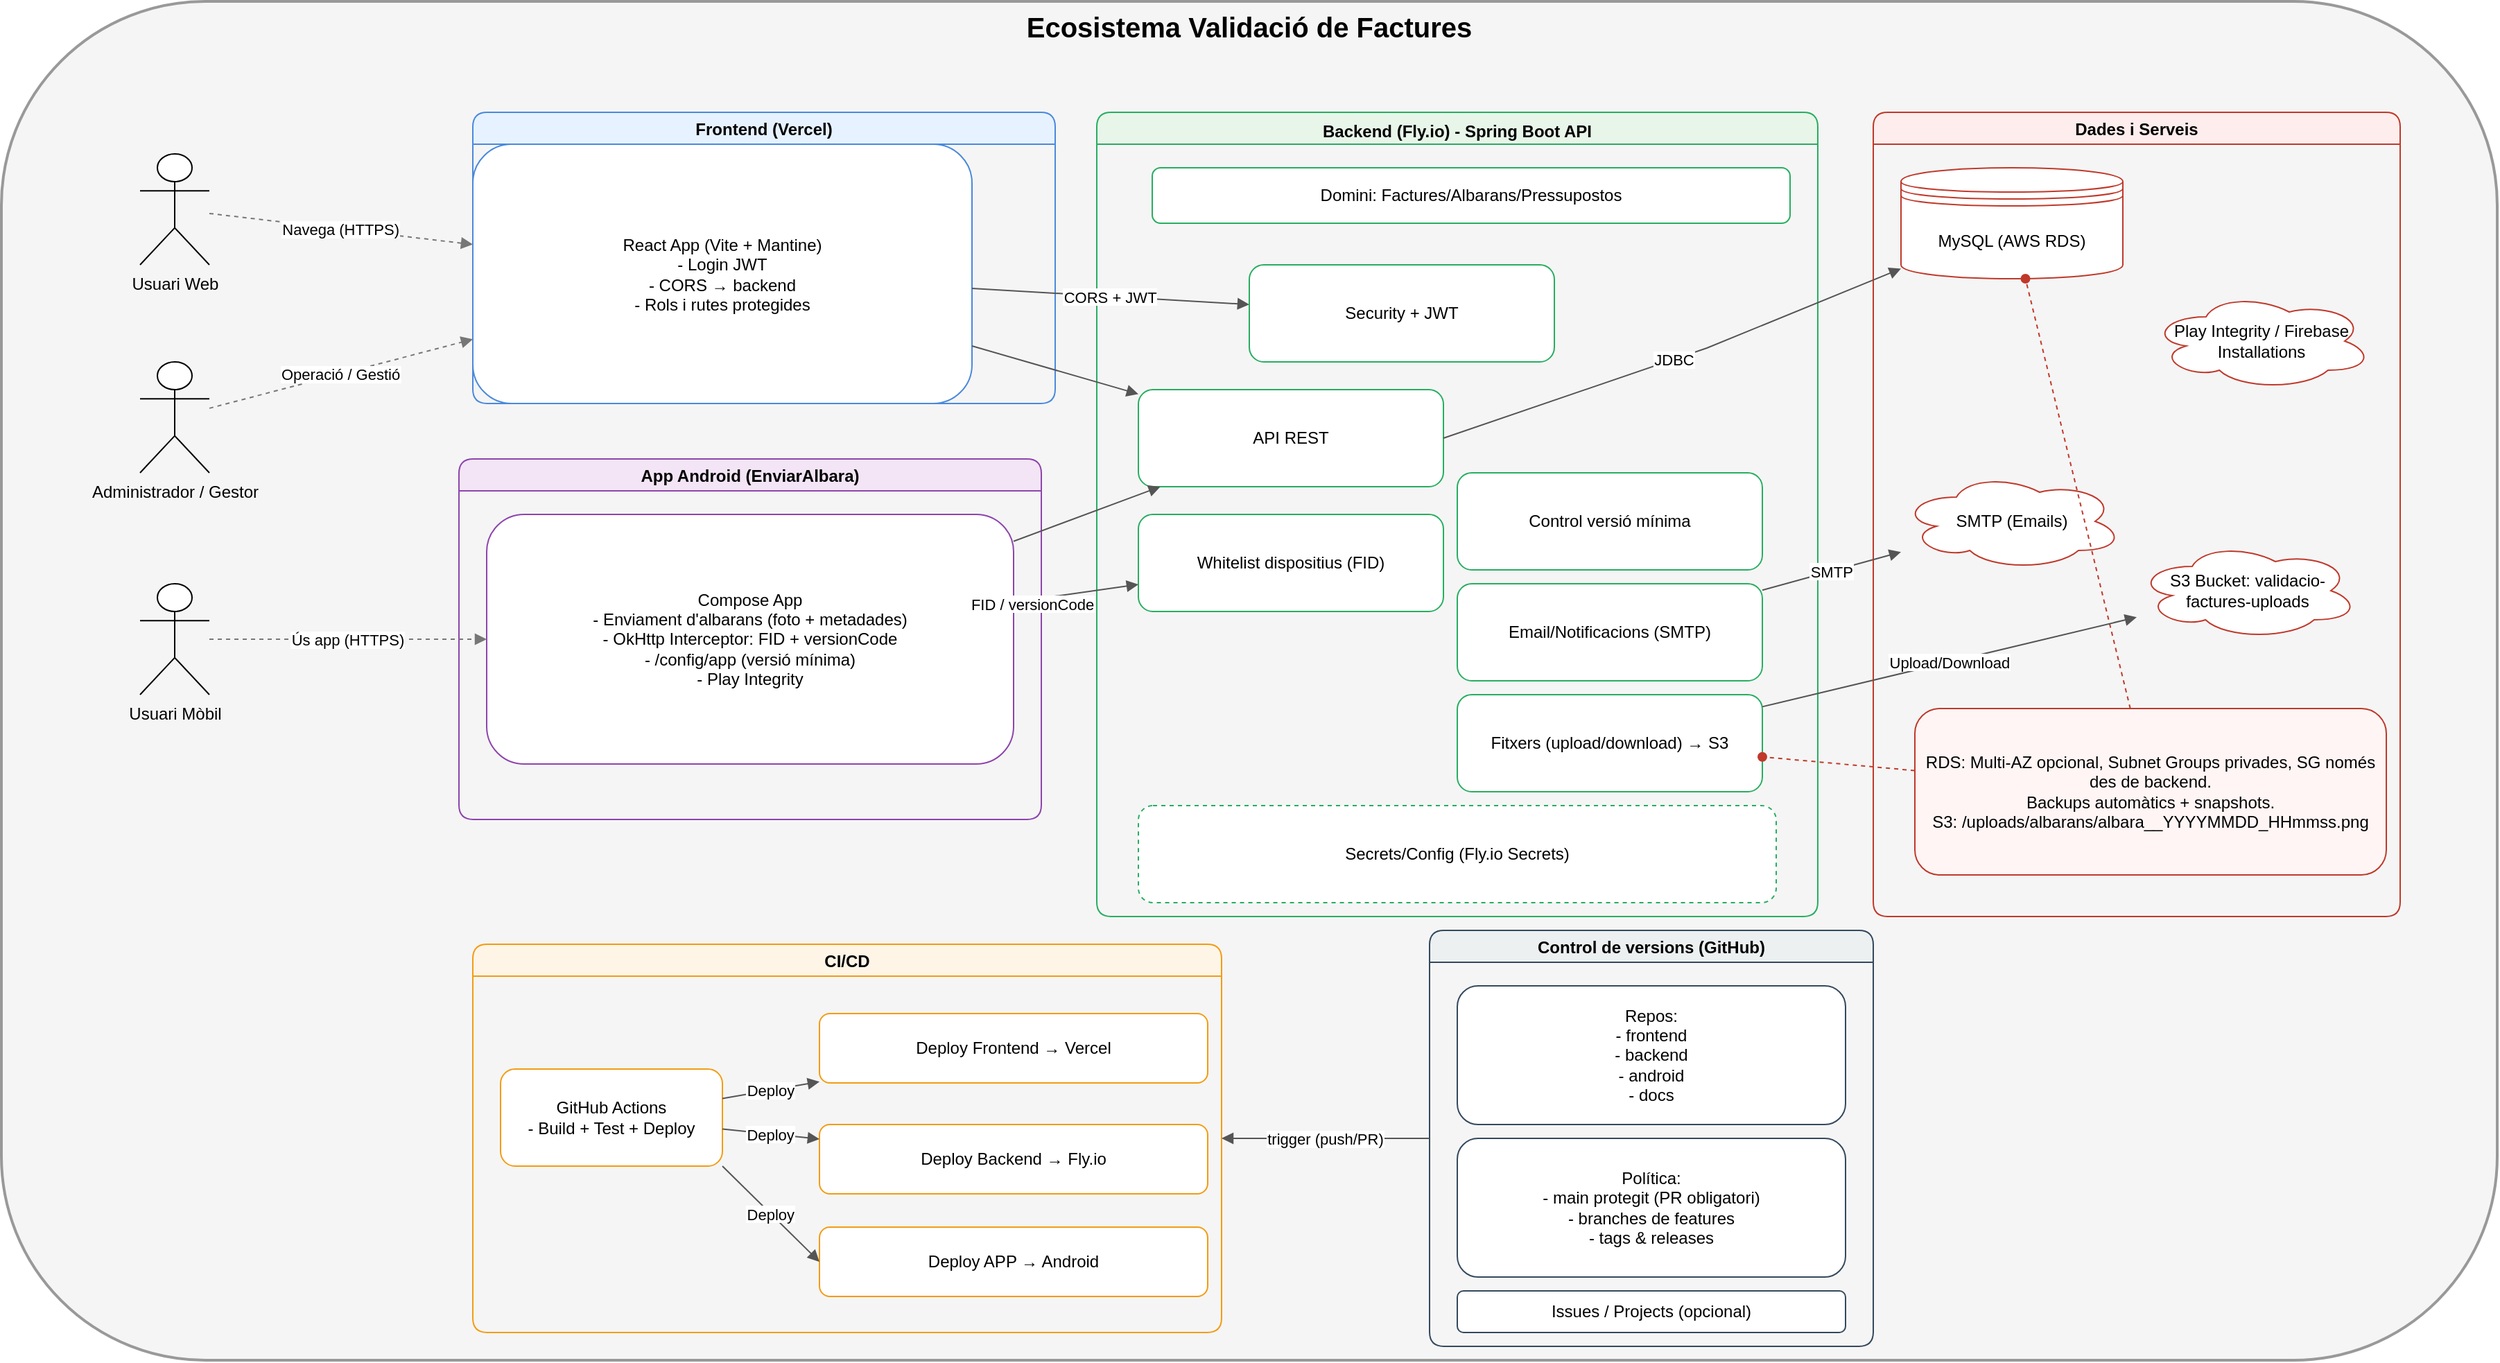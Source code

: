 <mxfile>
    <diagram id="arch1" name="Arquitectura Validació de Factures">
        <mxGraphModel dx="2520" dy="1416" grid="1" gridSize="10" guides="1" tooltips="1" connect="1" arrows="1" fold="1" page="1" pageScale="1" pageWidth="1920" pageHeight="1080" math="0" shadow="0">
            <root>
                <mxCell id="0"/>
                <mxCell id="1" parent="0"/>
                <mxCell id="ecos" value="Ecosistema Validació de Factures" style="rounded=1;whiteSpace=wrap;html=1;strokeWidth=2;fontStyle=1;fillColor=#f5f5f5;strokeColor=#999;verticalAlign=top;fontSize=20;" parent="1" vertex="1">
                    <mxGeometry x="40" y="40" width="1800" height="980" as="geometry"/>
                </mxCell>
                <mxCell id="feBox" value="Frontend (Vercel)" style="swimlane;fontStyle=1;childLayout=stackLayout;horizontal=1;rounded=1;strokeColor=#4A89DC;fillColor=#E6F2FF;" parent="ecos" vertex="1">
                    <mxGeometry x="340" y="80" width="420" height="210" as="geometry"/>
                </mxCell>
                <mxCell id="reactApp" value="React App (Vite + Mantine)&#xa;- Login JWT&#xa;- CORS → backend&#xa;- Rols i rutes protegides" style="rounded=1;whiteSpace=wrap;html=1;strokeColor=#4A89DC;fillColor=#FFFFFF;" parent="feBox" vertex="1">
                    <mxGeometry y="23" width="360" height="187" as="geometry"/>
                </mxCell>
                <mxCell id="appBox" value="App Android (EnviarAlbara)" style="swimlane;fontStyle=1;rounded=1;strokeColor=#8E44AD;fillColor=#F3E5F5;" parent="ecos" vertex="1">
                    <mxGeometry x="330" y="330" width="420" height="260" as="geometry"/>
                </mxCell>
                <mxCell id="composeApp" value="Compose App&#xa;- Enviament d&#39;albarans (foto + metadades)&#xa;- OkHttp Interceptor: FID + versionCode&#xa;- /config/app (versió mínima)&#xa;- Play Integrity" style="rounded=1;whiteSpace=wrap;html=1;strokeColor=#8E44AD;fillColor=#FFFFFF;" parent="appBox" vertex="1">
                    <mxGeometry x="20" y="40" width="380" height="180" as="geometry"/>
                </mxCell>
                <mxCell id="beBox" value="Backend (Fly.io) - Spring Boot API" style="swimlane;fontStyle=1;rounded=1;strokeColor=#27AE60;fillColor=#E8F5E9;verticalAlign=top;" parent="ecos" vertex="1">
                    <mxGeometry x="790" y="80" width="520" height="580" as="geometry"/>
                </mxCell>
                <mxCell id="api" value="API REST" style="rounded=1;whiteSpace=wrap;html=1;strokeColor=#27AE60;fillColor=#FFFFFF;" parent="beBox" vertex="1">
                    <mxGeometry x="30" y="200" width="220" height="70" as="geometry"/>
                </mxCell>
                <mxCell id="minver" value="Control versió mínima" style="rounded=1;whiteSpace=wrap;html=1;strokeColor=#27AE60;fillColor=#FFFFFF;" parent="beBox" vertex="1">
                    <mxGeometry x="260" y="260" width="220" height="70" as="geometry"/>
                </mxCell>
                <mxCell id="fid" value="Whitelist dispositius (FID)" style="rounded=1;whiteSpace=wrap;html=1;strokeColor=#27AE60;fillColor=#FFFFFF;" parent="beBox" vertex="1">
                    <mxGeometry x="30" y="290" width="220" height="70" as="geometry"/>
                </mxCell>
                <mxCell id="docs" value="Domini: Factures/Albarans/Pressupostos" style="rounded=1;whiteSpace=wrap;html=1;strokeColor=#27AE60;fillColor=#FFFFFF;" parent="beBox" vertex="1">
                    <mxGeometry x="40" y="40" width="460" height="40" as="geometry"/>
                </mxCell>
                <mxCell id="files" value="Fitxers (upload/download) → S3" style="rounded=1;whiteSpace=wrap;html=1;strokeColor=#27AE60;fillColor=#FFFFFF;" parent="beBox" vertex="1">
                    <mxGeometry x="260" y="420" width="220" height="70" as="geometry"/>
                </mxCell>
                <mxCell id="mail" value="Email/Notificacions (SMTP)" style="rounded=1;whiteSpace=wrap;html=1;strokeColor=#27AE60;fillColor=#FFFFFF;" parent="beBox" vertex="1">
                    <mxGeometry x="260" y="340" width="220" height="70" as="geometry"/>
                </mxCell>
                <mxCell id="secrets" value="Secrets/Config (Fly.io Secrets)" style="rounded=1;whiteSpace=wrap;html=1;strokeColor=#27AE60;fillColor=#FFFFFF;dashed=1;" parent="beBox" vertex="1">
                    <mxGeometry x="30" y="500" width="460" height="70" as="geometry"/>
                </mxCell>
                <mxCell id="security" value="Security + JWT" style="rounded=1;whiteSpace=wrap;html=1;strokeColor=#27AE60;fillColor=#FFFFFF;" parent="beBox" vertex="1">
                    <mxGeometry x="110" y="110" width="220" height="70" as="geometry"/>
                </mxCell>
                <mxCell id="dataBox" value="Dades i Serveis" style="swimlane;fontStyle=1;rounded=1;strokeColor=#C0392B;fillColor=#FDEDEC;" parent="ecos" vertex="1">
                    <mxGeometry x="1350" y="80" width="380" height="580" as="geometry"/>
                </mxCell>
                <mxCell id="rds" value="MySQL (AWS RDS)" style="shape=datastore;whiteSpace=wrap;html=1;strokeColor=#C0392B;fillColor=#FFFFFF;" parent="dataBox" vertex="1">
                    <mxGeometry x="20" y="40" width="160" height="80" as="geometry"/>
                </mxCell>
                <mxCell id="s3" value="S3 Bucket: validacio-factures-uploads" style="shape=cloud;whiteSpace=wrap;html=1;strokeColor=#C0392B;fillColor=#FFFFFF;" parent="dataBox" vertex="1">
                    <mxGeometry x="190" y="310" width="160" height="70" as="geometry"/>
                </mxCell>
                <mxCell id="smtp" value="SMTP (Emails)" style="shape=cloud;whiteSpace=wrap;html=1;strokeColor=#C0392B;fillColor=#FFFFFF;" parent="dataBox" vertex="1">
                    <mxGeometry x="20" y="260" width="160" height="70" as="geometry"/>
                </mxCell>
                <mxCell id="gpf" value="Play Integrity / Firebase Installations" style="shape=cloud;whiteSpace=wrap;html=1;strokeColor=#C0392B;fillColor=#FFFFFF;" parent="dataBox" vertex="1">
                    <mxGeometry x="200" y="130" width="160" height="70" as="geometry"/>
                </mxCell>
                <mxCell id="noteToRds" style="endArrow=oval;dashed=1;strokeColor=#C0392B;" parent="dataBox" source="dataNote" target="rds" edge="1">
                    <mxGeometry relative="1" as="geometry"/>
                </mxCell>
                <mxCell id="dataNote" value="RDS: Multi-AZ opcional, Subnet Groups privades, SG només des de backend.&#xa;Backups automàtics + snapshots.&#xa;S3: /uploads/albarans/albara_&lt;id&gt;_YYYYMMDD_HHmmss.png" style="rounded=1;whiteSpace=wrap;html=1;strokeColor=#C0392B;fillColor=#FFF5F5;" parent="dataBox" vertex="1">
                    <mxGeometry x="30" y="430" width="340" height="120" as="geometry"/>
                </mxCell>
                <mxCell id="cicdBox" value="CI/CD" style="swimlane;fontStyle=1;rounded=1;strokeColor=#F39C12;fillColor=#FEF5E7;" parent="ecos" vertex="1">
                    <mxGeometry x="340" y="680" width="540" height="280" as="geometry"/>
                </mxCell>
                <mxCell id="gha" value="GitHub Actions&#xa;- Build + Test + Deploy" style="rounded=1;whiteSpace=wrap;html=1;strokeColor=#F39C12;fillColor=#FFFFFF;" parent="cicdBox" vertex="1">
                    <mxGeometry x="20" y="90" width="160" height="70" as="geometry"/>
                </mxCell>
                <mxCell id="deployFe" value="Deploy Frontend → Vercel" style="rounded=1;whiteSpace=wrap;html=1;strokeColor=#F39C12;fillColor=#FFFFFF;" parent="cicdBox" vertex="1">
                    <mxGeometry x="250" y="50" width="280" height="50" as="geometry"/>
                </mxCell>
                <mxCell id="deployBe" value="Deploy Backend → Fly.io" style="rounded=1;whiteSpace=wrap;html=1;strokeColor=#F39C12;fillColor=#FFFFFF;" parent="cicdBox" vertex="1">
                    <mxGeometry x="250" y="130" width="280" height="50" as="geometry"/>
                </mxCell>
                <mxCell id="2" value="Deploy APP → Android" style="rounded=1;whiteSpace=wrap;html=1;strokeColor=#F39C12;fillColor=#FFFFFF;" vertex="1" parent="cicdBox">
                    <mxGeometry x="250" y="204" width="280" height="50" as="geometry"/>
                </mxCell>
                <mxCell id="3" value="Deploy" style="endArrow=block;rounded=0;strokeColor=#555;labelBackgroundColor=#fff;exitX=1;exitY=1;exitDx=0;exitDy=0;entryX=0;entryY=0.5;entryDx=0;entryDy=0;" edge="1" parent="cicdBox" target="2" source="gha">
                    <mxGeometry relative="1" as="geometry">
                        <mxPoint x="180" y="200" as="sourcePoint"/>
                    </mxGeometry>
                </mxCell>
                <mxCell id="userWeb" value="Usuari Web" style="shape=umlActor;verticalLabelPosition=bottom;verticalAlign=top;html=1;" parent="ecos" vertex="1">
                    <mxGeometry x="100" y="110" width="50" height="80" as="geometry"/>
                </mxCell>
                <mxCell id="userApp" value="Usuari Mòbil" style="shape=umlActor;verticalLabelPosition=bottom;verticalAlign=top;html=1;" parent="ecos" vertex="1">
                    <mxGeometry x="100" y="420" width="50" height="80" as="geometry"/>
                </mxCell>
                <mxCell id="admin" value="Administrador / Gestor" style="shape=umlActor;verticalLabelPosition=bottom;verticalAlign=top;html=1;" parent="ecos" vertex="1">
                    <mxGeometry x="100" y="260" width="50" height="80" as="geometry"/>
                </mxCell>
                <mxCell id="edge1" style="endArrow=block;rounded=0;strokeColor=#555;" parent="ecos" source="reactApp" target="api" edge="1">
                    <mxGeometry relative="1" as="geometry">
                        <mxPoint as="targetPoint"/>
                    </mxGeometry>
                </mxCell>
                <mxCell id="edge2" style="endArrow=block;rounded=0;strokeColor=#555;" parent="ecos" source="composeApp" target="api" edge="1">
                    <mxGeometry relative="1" as="geometry"/>
                </mxCell>
                <mxCell id="edge3" value="JDBC" style="endArrow=block;rounded=0;strokeColor=#555;labelBackgroundColor=#fff;exitX=1;exitY=0.5;exitDx=0;exitDy=0;" parent="ecos" source="api" target="rds" edge="1">
                    <mxGeometry relative="1" as="geometry">
                        <Array as="points">
                            <mxPoint x="1230" y="250"/>
                        </Array>
                    </mxGeometry>
                </mxCell>
                <mxCell id="edge4" value="Upload/Download" style="endArrow=block;rounded=0;strokeColor=#555;labelBackgroundColor=#fff;" parent="ecos" source="files" target="s3" edge="1">
                    <mxGeometry relative="1" as="geometry"/>
                </mxCell>
                <mxCell id="edge5" value="SMTP" style="endArrow=block;rounded=0;strokeColor=#555;labelBackgroundColor=#fff;" parent="ecos" source="mail" target="smtp" edge="1">
                    <mxGeometry relative="1" as="geometry"/>
                </mxCell>
                <mxCell id="edge6" value="FID / versionCode" style="endArrow=block;rounded=0;strokeColor=#555;labelBackgroundColor=#fff;" parent="ecos" source="composeApp" target="fid" edge="1">
                    <mxGeometry x="-0.702" y="-3" relative="1" as="geometry">
                        <mxPoint as="offset"/>
                    </mxGeometry>
                </mxCell>
                <mxCell id="edge7" value="CORS + JWT" style="endArrow=block;rounded=0;strokeColor=#555;labelBackgroundColor=#fff;" parent="ecos" source="reactApp" target="security" edge="1">
                    <mxGeometry relative="1" as="geometry"/>
                </mxCell>
                <mxCell id="edge8" value="Deploy" style="endArrow=block;rounded=0;strokeColor=#555;labelBackgroundColor=#fff;" parent="ecos" source="gha" target="deployFe" edge="1">
                    <mxGeometry relative="1" as="geometry"/>
                </mxCell>
                <mxCell id="edge9" value="Deploy" style="endArrow=block;rounded=0;strokeColor=#555;labelBackgroundColor=#fff;" parent="ecos" source="gha" target="deployBe" edge="1">
                    <mxGeometry relative="1" as="geometry"/>
                </mxCell>
                <mxCell id="edge10" value="Navega (HTTPS)" style="endArrow=block;rounded=0;strokeColor=#777;dashed=1;labelBackgroundColor=#fff;" parent="ecos" source="userWeb" target="reactApp" edge="1">
                    <mxGeometry relative="1" as="geometry"/>
                </mxCell>
                <mxCell id="edge11" value="Ús app (HTTPS)" style="endArrow=block;rounded=0;strokeColor=#777;dashed=1;labelBackgroundColor=#fff;" parent="ecos" source="userApp" target="composeApp" edge="1">
                    <mxGeometry relative="1" as="geometry"/>
                </mxCell>
                <mxCell id="edge12" value="Operació / Gestió" style="endArrow=block;rounded=0;strokeColor=#777;dashed=1;labelBackgroundColor=#fff;" parent="ecos" source="admin" target="reactApp" edge="1">
                    <mxGeometry relative="1" as="geometry"/>
                </mxCell>
                <mxCell id="vcBox" value="Control de versions (GitHub)" style="swimlane;fontStyle=1;rounded=1;strokeColor=#34495E;fillColor=#ECF0F1;" parent="ecos" vertex="1">
                    <mxGeometry x="1030" y="670" width="320" height="300" as="geometry"/>
                </mxCell>
                <mxCell id="vcRepos" value="Repos:&#xa;- frontend&#xa;- backend&#xa;- android&#xa;- docs" style="rounded=1;whiteSpace=wrap;html=1;strokeColor=#34495E;fillColor=#FFFFFF;" parent="vcBox" vertex="1">
                    <mxGeometry x="20" y="40" width="280" height="100" as="geometry"/>
                </mxCell>
                <mxCell id="vcPolicy" value="Política:&#xa;- main protegit (PR obligatori)&#xa;- branches de features&#xa;- tags &amp; releases" style="rounded=1;whiteSpace=wrap;html=1;strokeColor=#34495E;fillColor=#FFFFFF;" parent="vcBox" vertex="1">
                    <mxGeometry x="20" y="150" width="280" height="100" as="geometry"/>
                </mxCell>
                <mxCell id="vcIssues" value="Issues / Projects (opcional)" style="rounded=1;whiteSpace=wrap;html=1;strokeColor=#34495E;fillColor=#FFFFFF;" parent="vcBox" vertex="1">
                    <mxGeometry x="20" y="260" width="280" height="30" as="geometry"/>
                </mxCell>
                <mxCell id="vcToCi" value="trigger (push/PR)" style="endArrow=block;rounded=0;strokeColor=#555;labelBackgroundColor=#fff;" parent="ecos" source="vcBox" target="cicdBox" edge="1">
                    <mxGeometry relative="1" as="geometry"/>
                </mxCell>
                <mxCell id="noteToS3" style="endArrow=oval;dashed=1;strokeColor=#C0392B;" parent="ecos" source="dataNote" target="files" edge="1">
                    <mxGeometry relative="1" as="geometry"/>
                </mxCell>
            </root>
        </mxGraphModel>
    </diagram>
</mxfile>
